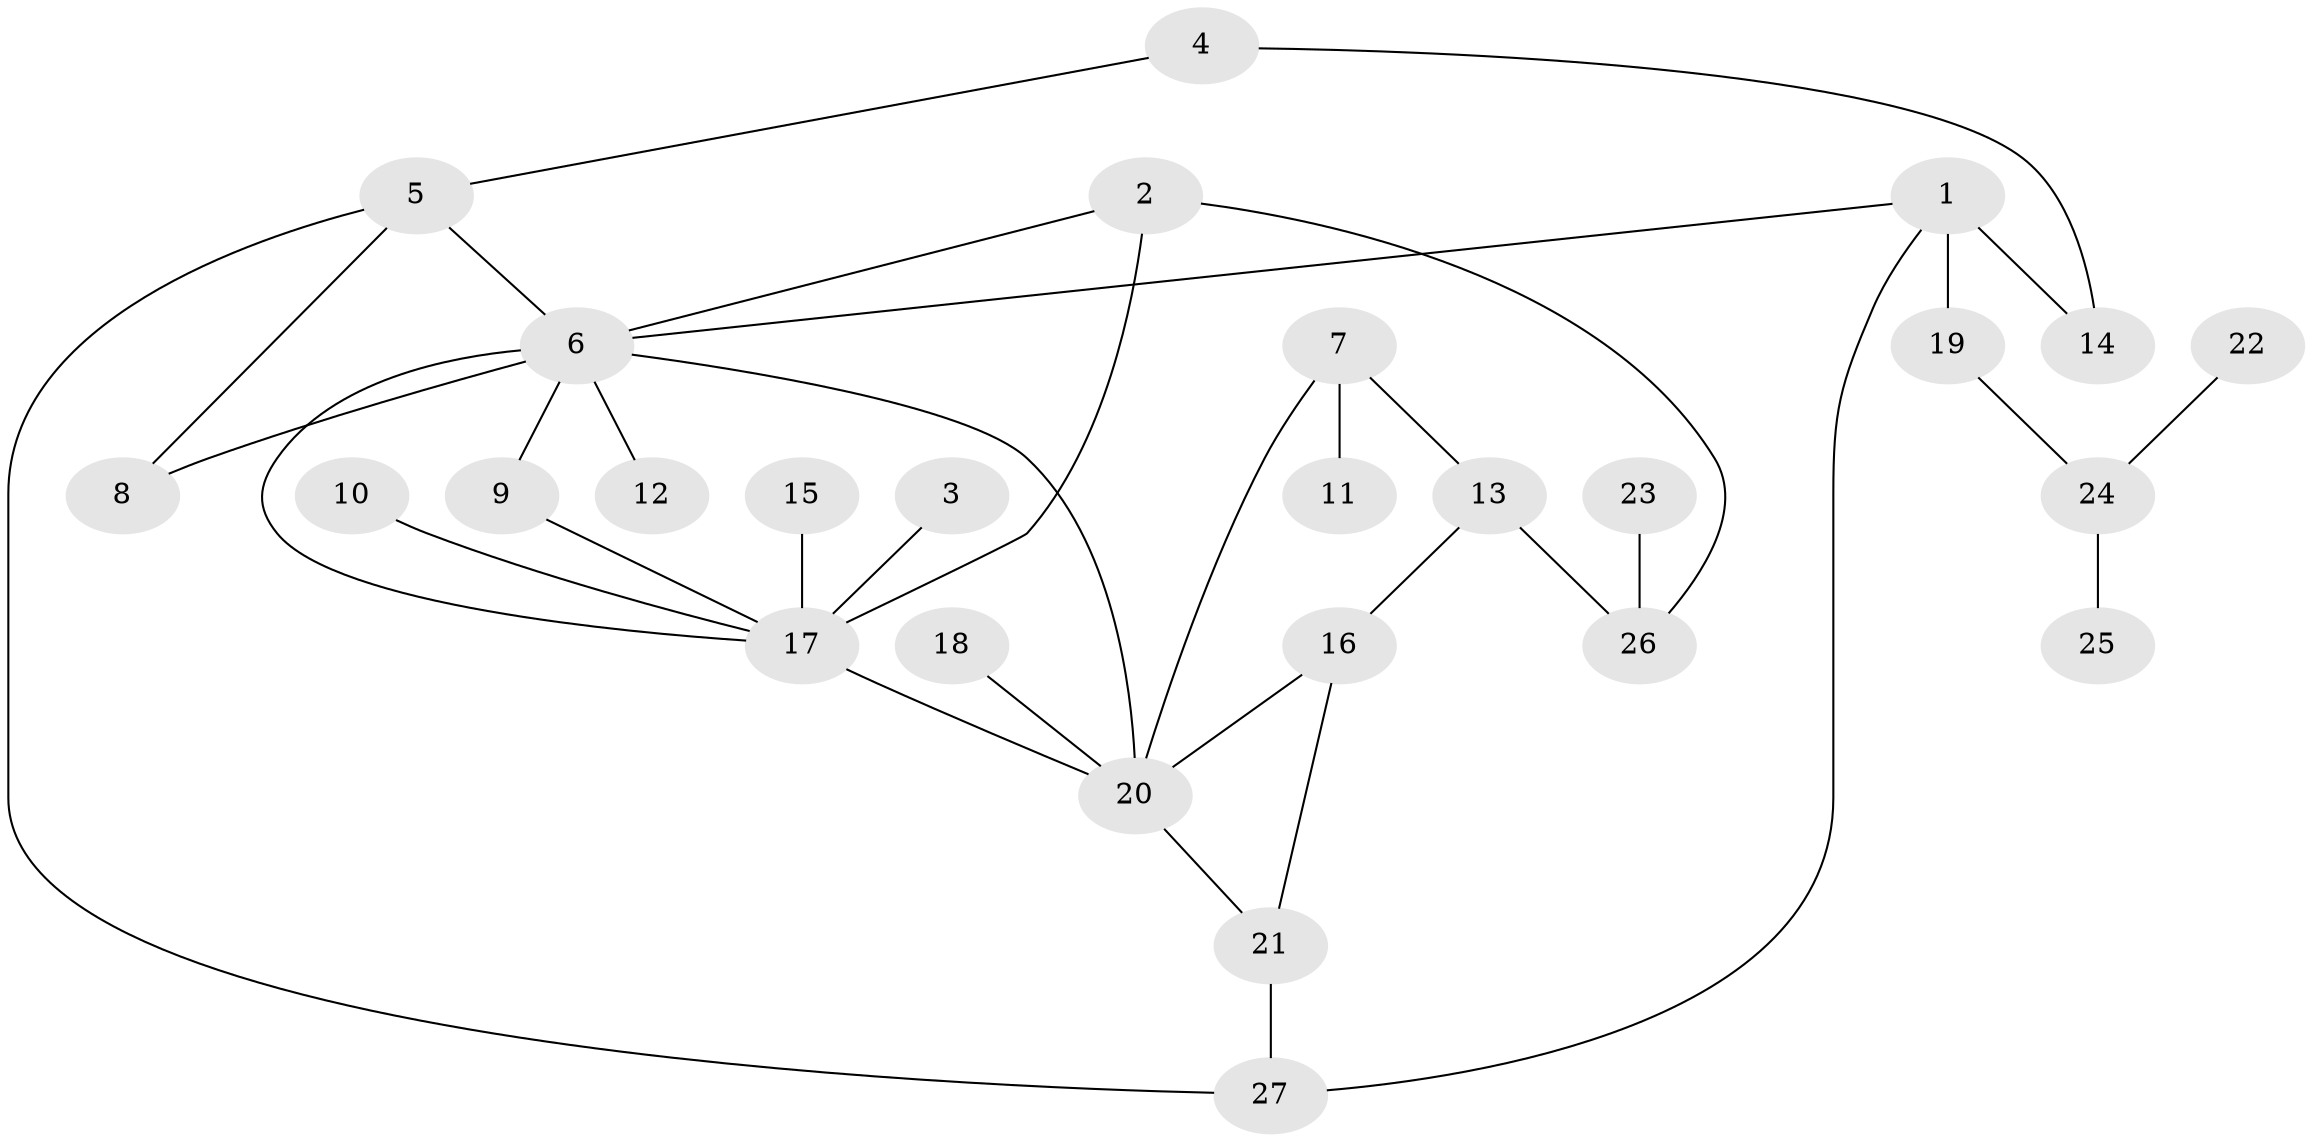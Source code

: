 // original degree distribution, {11: 0.037037037037037035, 3: 0.2037037037037037, 4: 0.05555555555555555, 5: 0.05555555555555555, 6: 0.037037037037037035, 1: 0.4074074074074074, 2: 0.2037037037037037}
// Generated by graph-tools (version 1.1) at 2025/01/03/09/25 03:01:40]
// undirected, 27 vertices, 36 edges
graph export_dot {
graph [start="1"]
  node [color=gray90,style=filled];
  1;
  2;
  3;
  4;
  5;
  6;
  7;
  8;
  9;
  10;
  11;
  12;
  13;
  14;
  15;
  16;
  17;
  18;
  19;
  20;
  21;
  22;
  23;
  24;
  25;
  26;
  27;
  1 -- 6 [weight=1.0];
  1 -- 14 [weight=2.0];
  1 -- 19 [weight=1.0];
  1 -- 27 [weight=1.0];
  2 -- 6 [weight=2.0];
  2 -- 17 [weight=3.0];
  2 -- 26 [weight=1.0];
  3 -- 17 [weight=1.0];
  4 -- 5 [weight=1.0];
  4 -- 14 [weight=1.0];
  5 -- 6 [weight=1.0];
  5 -- 8 [weight=1.0];
  5 -- 27 [weight=1.0];
  6 -- 8 [weight=1.0];
  6 -- 9 [weight=2.0];
  6 -- 12 [weight=1.0];
  6 -- 17 [weight=1.0];
  6 -- 20 [weight=1.0];
  7 -- 11 [weight=1.0];
  7 -- 13 [weight=1.0];
  7 -- 20 [weight=1.0];
  9 -- 17 [weight=1.0];
  10 -- 17 [weight=1.0];
  13 -- 16 [weight=1.0];
  13 -- 26 [weight=1.0];
  15 -- 17 [weight=1.0];
  16 -- 20 [weight=1.0];
  16 -- 21 [weight=1.0];
  17 -- 20 [weight=1.0];
  18 -- 20 [weight=1.0];
  19 -- 24 [weight=1.0];
  20 -- 21 [weight=1.0];
  21 -- 27 [weight=1.0];
  22 -- 24 [weight=1.0];
  23 -- 26 [weight=1.0];
  24 -- 25 [weight=1.0];
}
